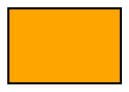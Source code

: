 digraph G{
  testnode [label="",shape="rectangle",style=filled,fontcolor=black,fillcolor=orange,color=black];
}